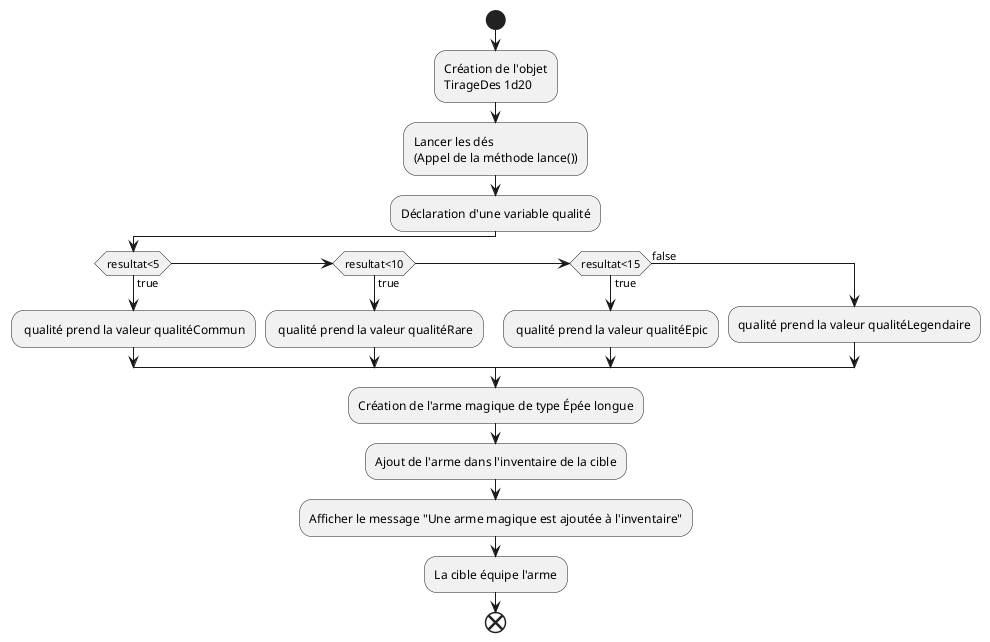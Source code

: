@startuml
!define ClassBackgroundColor #White
!define MethodBackgroundColor ClassBackgroundColor
!define ClassBorderColor #000000
!define ClassFontColor #000000
!define ClassFontSize 14
!define MethodFontColor ClassFontColor
!define MethodFontSize 12
!define ArrowColor #707070

skinparam class {
    BackgroundColor ClassBackgroundColor
    BorderColor ClassBorderColor
    FontColor ClassFontColor
    FontSize ClassFontSize
}

skinparam method {
    BackgroundColor MethodBackgroundColor
    BorderColor ClassBorderColor
    FontColor MethodFontColor
    FontSize MethodFontSize
}

start
:Création de l'objet\nTirageDes 1d20;
:Lancer les dés\n(Appel de la méthode lance());
:Déclaration d'une variable qualité;
if(resultat<5) then (true)
    : qualité prend la valeur qualitéCommun;
else if(resultat<10) then (true)
    : qualité prend la valeur qualitéRare;
else if(resultat<15) then (true)
    : qualité prend la valeur qualitéEpic;
else(false)
    :qualité prend la valeur qualitéLegendaire;
endif;
:Création de l'arme magique de type Épée longue;
:Ajout de l'arme dans l'inventaire de la cible;
:Afficher le message "Une arme magique est ajoutée à l'inventaire";
:La cible équipe l'arme;
end
@enduml